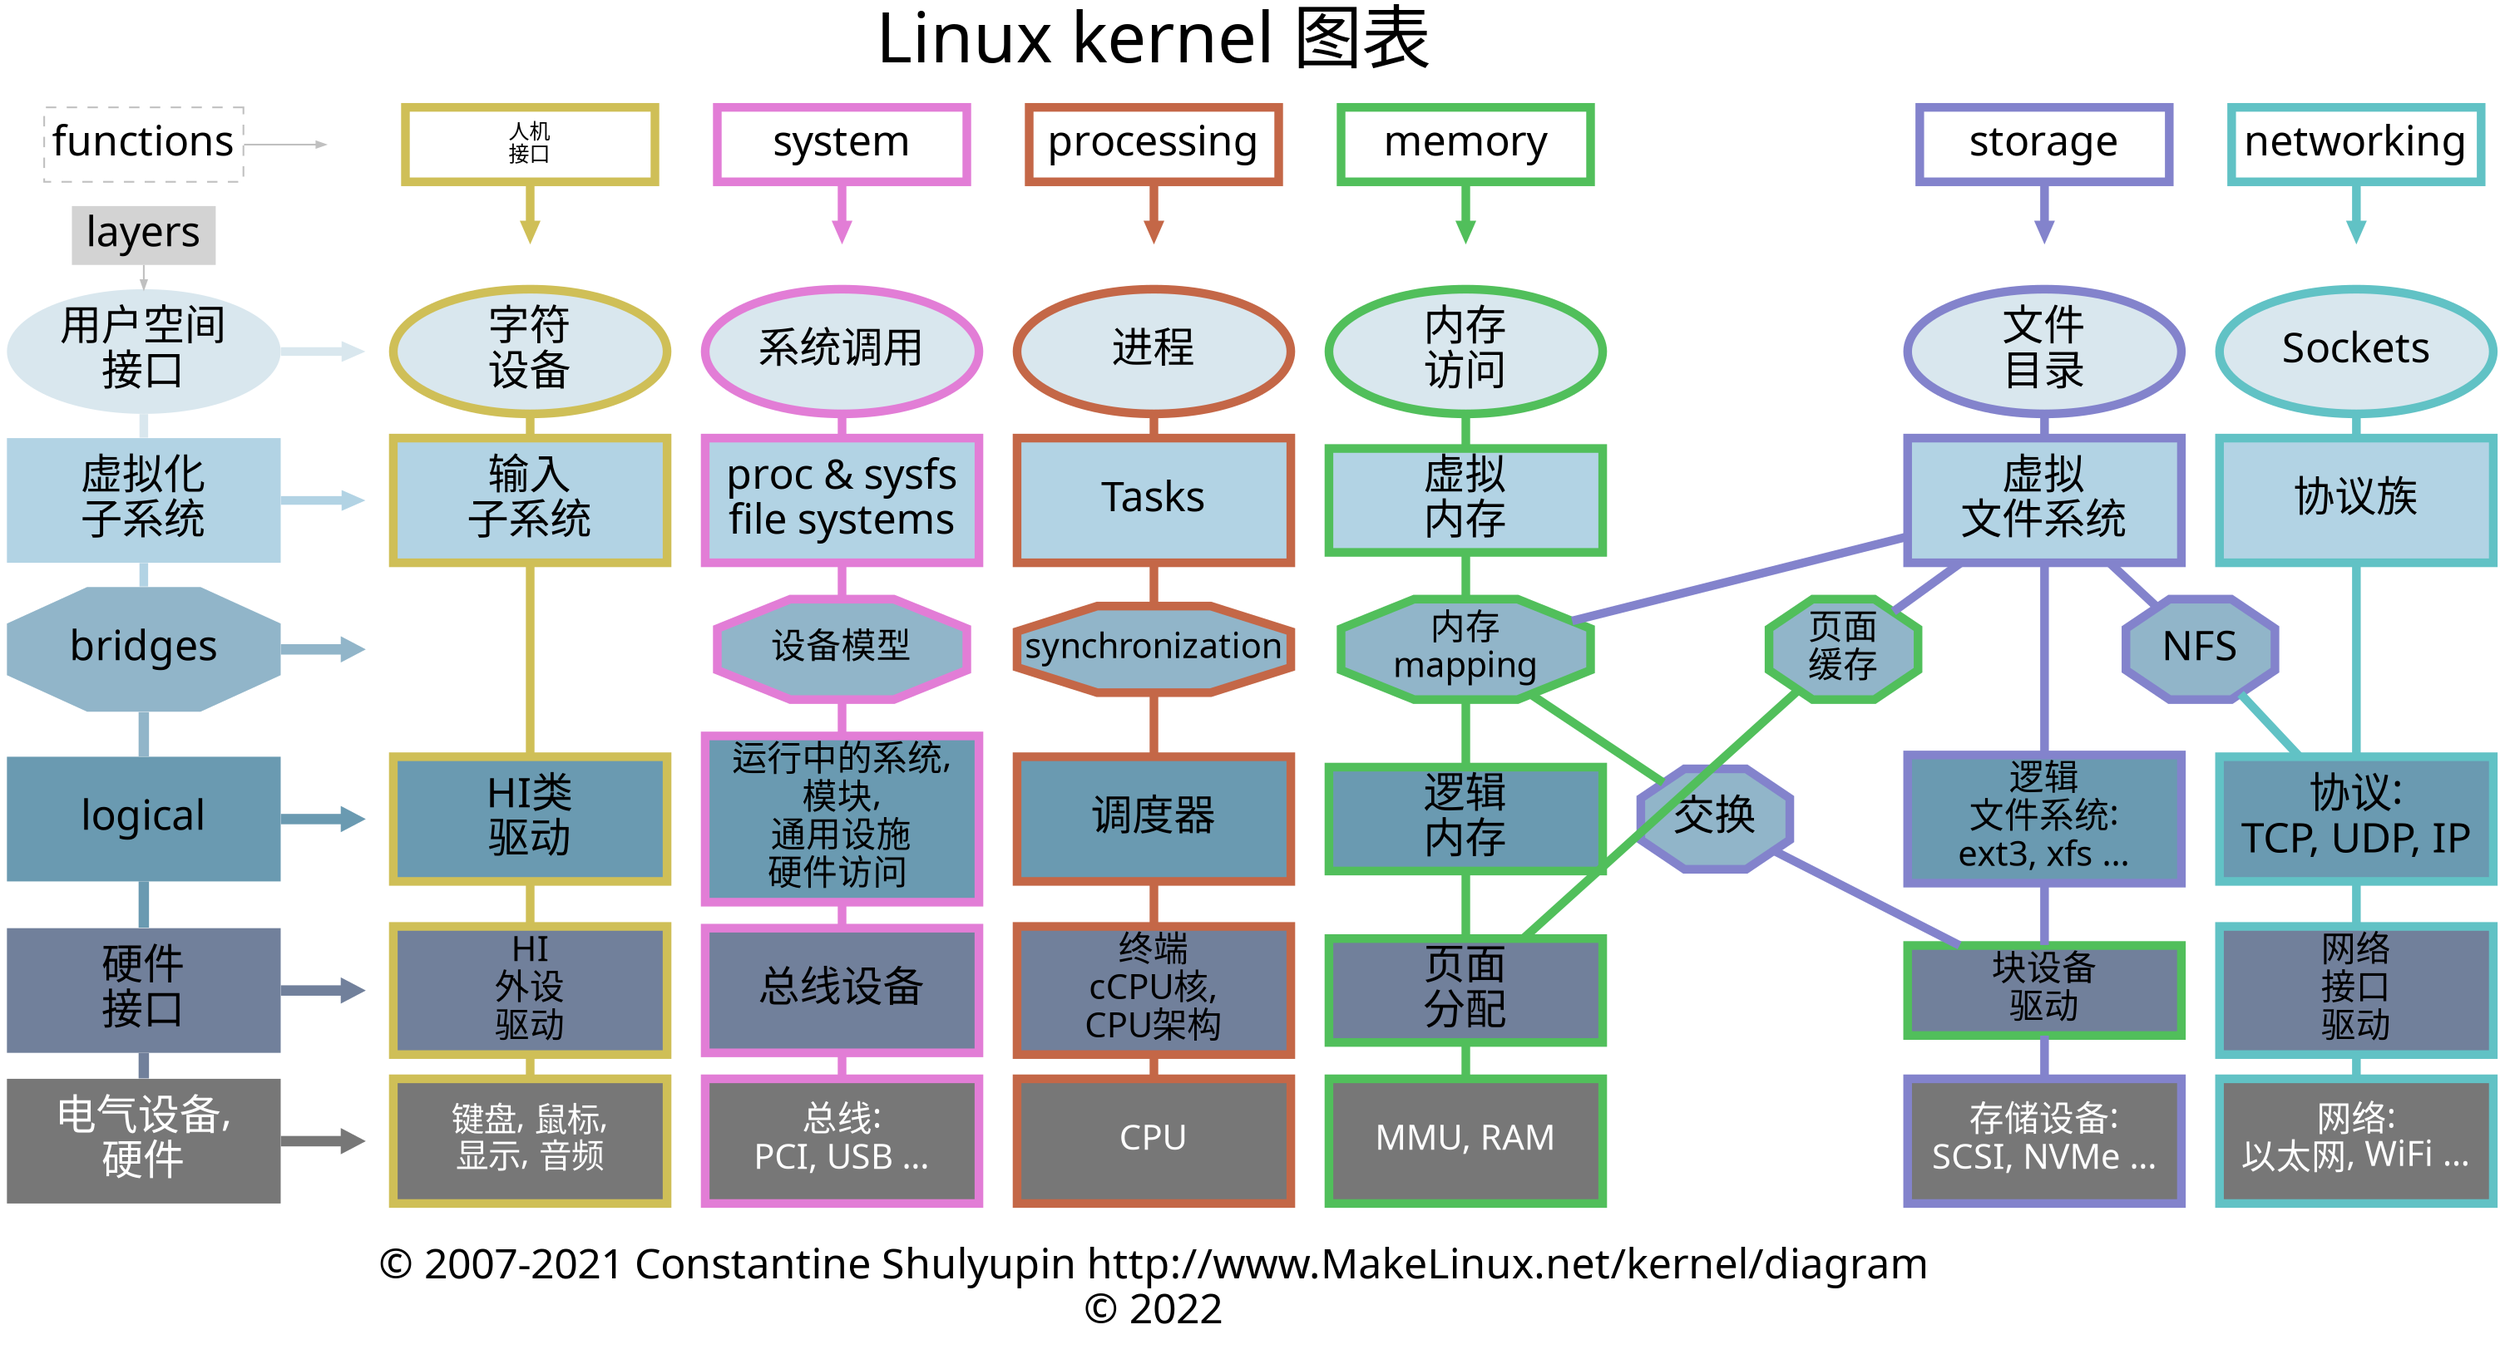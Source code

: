 digraph "Linux_kernel_diagram" {
	graph [

		newrank = true,
		nodesep = 0.3,
		ranksep = 0.2,
		overlap = true,
		splines = false,
	]
	node [
		fixedsize = false,
		fontname = Ubuntu
		fontsize = 24,
		height = 1,
		shape = box,
		style = "filled,setlinewidth(5)",
		width = 2.2
	]
	edge [

		arrowhead = none,
		arrowsize = 0.5,
		labelfontname = "Ubuntu",
		weight = 10,
		style = "filled,setlinewidth(5)"
	]
	subgraph system {
		node [color = "#e27dd6ff"]
		edge [color = "#e27dd6ff"]
		system_ [
			fixedsize = true,
			height = 0,
			shape = point,
			style = invis,
			shape = point
		]
		system [
			URL = "https://en.wikibooks.org/wiki/The_Linux_Kernel/System",
			fillcolor = white,
			fixedsize = true,
			height = 0.6,
			row = func,
			width = 2]
		system -> system_ [
			arrowhead = "",
			row = func]
				SCI [
			URL = "https://en.wikibooks.org/wiki/The_Linux_Kernel/Syscalls",
			fillcolor = "#d9e7ee",
			fixedsize = true,
			label = "系统调用",
			row = usr,
			shape = ellipse]
		sysfs [
			fillcolor = "#b2d3e4",
			label = "proc & sysfs\nfile systems"]
		SCI -> sysfs
		DM [
			fillcolor = "#91b5c9",
			fixedsize = true,
			fontsize = 20,
			height = 0.8,
			label = "设备模型",
			shape = octagon,
			width = 2]
		sysfs -> DM
		log_sys [
			fillcolor = "#6a9ab1",
			fontsize = 20,
			label = "运行中的系统,\n模块,\n通用设施\n硬件访问 "]
		DM -> log_sys
		bus_drv [
			fillcolor = "#71809b",
			label = "总线设备"]
		log_sys -> bus_drv
		buses [
			fillcolor = "#777777",
			fontcolor = white,
			fontsize = 20,
			label = "总线:\nPCI, USB ...",
			row = chip]
		bus_drv -> buses
	}
	subgraph networking {
		node [ color = "#61c2c5"]
		edge [ color = "#61c2c5"]
		networking_ [
			fixedsize = true,
			height = 0,
			shape = point,
			style = invis,
			shape = point
				width = 0]
		networking [
			URL = "https://en.wikibooks.org/wiki/The_Linux_Kernel/Networking",
			fillcolor = white,
			fixedsize = true,
			height = 0.6,
			row = func,
			width = 2]
		networking -> networking_ [
			arrowhead = "",
			row = func]
		sock [
			fillcolor = "#d9e7ee",
			fixedsize = true,
			label = Sockets,
			row = usr,
			shape = ellipse]
		prot_fam [
			fillcolor = "#b2d3e4",
			label = "协议族"]
		sock -> prot_fam
		log_prot [
			fillcolor = "#6a9ab1",
			label = "协议:\nTCP, UDP, IP"]
		prot_fam -> log_prot
		netif [
			fillcolor = "#71809b",
			fontsize = 20,
			label = "网络\n接口\n驱动"]
		log_prot -> netif
		net_hw [
			fillcolor = "#777777",
			fontcolor = white,
			fontsize = 20,
			label = "网络:\n以太网, WiFi ...",
			row = chip]
		netif -> net_hw
		NFS [
			color = "#8383cc",
			fillcolor = "#91b5c9",
			fixedsize = true,
			height = 0.8,
			label = NFS,
			shape = octagon,
			width = 1.2]
		NFS -> log_prot [ weight = 0]
	}
	subgraph processing {
		node [ color = "#c46747"]
		edge [ color = "#c46747"]
		processing_ [
			fixedsize = true,
			height = 0,
			shape = point
				style = invis,
			width = 0]
		processing [
			URL = "https://en.wikibooks.org/wiki/The_Linux_Kernel/Processing",
			fillcolor = white,
			fixedsize = true,
			height = 0.6,
			row = func,
			width = 2]
		processing -> processing_ [
			arrowhead = "",
			row = func]
		proc [
			fillcolor = "#d9e7ee",
			fixedsize = true,
			label = "进程",
			row = usr,
			shape = ellipse]
		Tasks [
			fillcolor = "#b2d3e4"]
		proc -> Tasks
		sync [
			fillcolor = "#91b5c9",
			fixedsize = true,
			fontsize = 20,
			fontname = "Ubuntu Condensed"
				label = synchronization,
			height = 0.7,
			//width = 2,
			shape = octagon]
		Tasks -> sync
		sched [
			fillcolor = "#6a9ab1",
			label = "调度器"]
		sync -> sched
		IRQ [
			fillcolor = "#71809b",
			fontsize = 20,
			label = "终端\ncCPU核,\nCPU架构"]
		sched -> IRQ
		CPU [
			fillcolor = "#777777",
			fontcolor = white,
			fontsize = 20,
			row = chip]
		IRQ -> CPU
	}	// processing
	subgraph mem {
		node [
			color = "#51bf5b",
			height = 0.5
		]
		edge [ color = "#51bf5b"]
		MA [
			color = "#51bf5b",
			fillcolor = "#d9e7ee",
			fixedsize = true,
			label = "内存\n访问",
			row = usr,
			height = 1,
			shape = ellipse]
		MA -> VM
		mmap [
			fillcolor = "#91b5c9",
			fixedsize = true,
			fontsize = 20,
			height = 0.8,
			label = "内存\nmapping",
			shape = octagon,
			width = 2]
		mmap -> log_mem
		log_mem -> PA
		//VFS -> SW [ style = invis]
		SW [
			color = "#8383cc",
			fillcolor = "#91b5c9",
			fixedsize = true,
			label = "交换",
			height = 0.8,
			shape = octagon,
			width = 1.2]
		mmap -> SW [ weight = 1]
		SW -> block [
			color = "#8383cc", weight = 1]
		PA [
			fillcolor = "#71809b",
			label = "页面\n分配"
		]
		PC -> PA [weight = 0 color="#51bf5b"]
		RAM [
			color = "#51bf5b",
			fillcolor = "#777777",
			fontcolor = white,
			fontsize = 20,
			label = "MMU, RAM",
			height = 1,
			row = chip]
		PA -> RAM
		memory -> memory_ [
			arrowhead = "",
			row = func]
		VM -> mmap
	}	// mem
	subgraph storage {
		node [ color = "#8383cc"]
		edge [ color = "#8383cc"]
		NFS;
		storage_ [
			shape = point,
			fixedsize = true,
			height = 0,
			style = invis,
			width = 0]
		storage [
			URL = "https://en.wikibooks.org/wiki/The_Linux_Kernel/Storage",
			fillcolor = white,
			fixedsize = true,
			height = 0.6,
			row = func,
			width = 2]
		storage -> storage_ [
			arrowhead = "",
			row = func]
		FS [
			fillcolor = "#d9e7ee",
			fixedsize = true,
			label = "文件\n目录",
			row = usr,
			shape = ellipse]
		VFS [
			fillcolor = "#b2d3e4",
			label = "虚拟\n文件系统"]
		FS -> VFS
		VFS -> mmap [ weight = 0]
		VFS -> NFS [
			weight = 0]
		logFS [
			fillcolor = "#6a9ab1",
			fontsize = 20,
			label = "逻辑\n文件系统:\next3, xfs ..."]
		VFS -> logFS
		PC [
			fillcolor = "#91b5c9",
			fixedsize = true,
			fontsize = 20,
			height = 0.8,
			label = "页面\n缓存",
			shape = octagon,
			width = 1.2]
		VFS -> PC [ weight = 0]
		block [
			fillcolor = "#71809b",
			fontsize = 20,
			label = "块设备\n驱动"]
		logFS -> block
		SD [
			fillcolor = "#777777",
			fontcolor = white,
			fontsize = 20,
			label = "存储设备:\nSCSI, NVMe ...",
			row = chip]
		block -> SD
	}	// storge
	subgraph HI {
		node [color = "#cfbf57ff"]
		edge [
			color = "#cfbf57ff",
			weight = 10
		]
		HI_ [
			fixedsize = true,
			height = 0,
			shape = point,
			style = invis,
			width = 0]
		HI [
			URL = "https://en.wikibooks.org/wiki/The_Linux_Kernel/Human_interfaces",
			fillcolor = white,
			fixedsize = true,
			fontsize = 12,
			height = 0.6,
			label = "人机\n接口",
			row = func,
			width = 2]
		HI -> HI_ [
			arrowhead = "",
			row = func]
		char [
			fillcolor = "#d9e7ee",
			fixedsize = true,
			label = "字符\n设备",
			row = usr,
			shape = ellipse]
		input [
			fillcolor = "#b2d3e4",
			label = "输入\n子系统"]
		char -> input
		F7 [
			fillcolor = "#6a9ab1",
			label = "HI类\n驱动"]
		input -> F7
		HID [
			fillcolor = "#71809b",
			fontsize = 20,
			URL = "https://www.kernel.org/doc/html/latest/hid/",
			label = "HI\n外设\n驱动"]
		F7 -> HID
		display [
			fillcolor = "#777777",
			fontcolor = white,
			fontsize = 19,
			label = "键盘, 鼠标,\n显示, 音频",
			row = chip]
		HID -> display
	} // HI
	subgraph functions {
		graph [
			rank = same]
		edge [
			style = invis,
			weight = 1
		]
		system;
		networking;
		system -> processing [ weight = 1]
		storage -> networking [ weight = 1]
		memory [
			color = "#51bf5b",
			URL = "https://en.wikibooks.org/wiki/The_Linux_Kernel/Memory",
			fillcolor = white,
			fixedsize = true,
			height = 0.6,
			row = func,
			width = 2]
		memory -> storage [ weight = 1]
		processing -> memory [
			weight = 1]
		functions_ [
			fixedsize = true,
			height = 0,
			shape = point
			style = invis,
			width = 0]
		functions_ -> HI -> system [ weight = 1]
		functions [
			color = gray,
			tooltip = "每列代表了内核的主要功能",
			URL = "http://www.makelinux.net/ldd3/chp-1-sect-2.shtml",
			fillcolor = gray,
			fixedsize = true,
			height = 0.6,
			row = func,
			style = dashed,
			width = 1.6]
		functions -> functions_ [
			arrowhead = "",
			color = gray,
			style = "",
			weight = ""]
	}
	subgraph interfaces {
		graph [ rank = same]
		SCI;
		sock;
		FS;
		proc;
		char;
		usr_ [
			fixedsize = true,
			height = 0,
			shape = point
				style = invis,
			width = 0.5]
		usr [
			fillcolor = "#d9e7eeff",
			fixedsize = true,
			label = "用户空间\n接口",
			row = usr,
			shape = ellipse,
			style = "filled,setlinewidth(0)"]
		MA;
	}
	{
		edge [ style = invis weight = 10 ]
		system_;
		SCI;
		system_ -> SCI;
		networking_;
		sock;
		networking_ -> sock;
		storage_;
		FS;
		storage_ -> FS;
		processing_;
		proc;
		processing_ -> proc;
		HI_;
		char;
		HI_ -> char;
		MA;
		memory_ [
			fixedsize = true,
			height = 0,
			shape = point,
			style = invis,
			width = 0]
		memory_ -> MA;
	}
	subgraph virtual {
		graph [
			rank = same]
		sysfs;
		prot_fam;
		VFS;
		Tasks;
		input;
		D0 [
			fixedsize = true,
			height = 0,
			shape = point,
			style = invis,
			width = 0]
		virt [
			fillcolor = "#b2d3e4",
			label = "虚拟化\n子系统",
			URL = "https://en.wikipedia.org/wiki/Proxy_pattern",
			tooltip = "用户空间接口和真实内部实现之间的代理",
			style = "filled,setlinewidth(0)"]
		VM [
			color = "#51bf5b",
			fillcolor = "#b2d3e4",
			label = "虚拟\n内存"]
	}
	subgraph bridges {
		graph [
			rank = same]
		bridges [
			fillcolor = "#91b5c9",
			shape = octagon,
			tooltip = "不同网络接口之间的网桥",
			URL = "https://en.wikipedia.org/wiki/Bridge_pattern",
			style = "filled,setlinewidth(0)"]
		DM;
		NFS;
		mmap;
		sync;
		E0 [
			fixedsize = true,
			height = 0,
			shape = point,
			style = invis,
			width = 0]
		//PC
	}
	subgraph logical {
		graph [
			rank = same]
		log_sys;
		log_prot;
		logFS;
		sched;
		F7;
		F0 [
			fixedsize = true,
			height = 0,
			shape = point,
			style = invis,
			width = 0]
		logical [
			fillcolor = "#6a9ab1",
			style = "filled,setlinewidth(0)"]
		log_mem [
			color = "#51bf5b",
			fillcolor = "#6a9ab1",
			label = "逻辑\n内存"]
		//SW
	}
	subgraph HWI {
		graph [ rank = same]
		HWI [
			fillcolor = "#71809b",
			label = "硬件\n接口",
			style = "filled,setlinewidth(0)"]
		bus_drv;
		netif;
		block;
		//PA;
		IRQ;
		HID;
		G0 [
			fixedsize = true,
			height = 0,
			shape = point,
			style = invis,
			width = 0]
	}
	subgraph HW {
		graph [
			rank = same]
		HW [
			fillcolor = "#777777",
			fontcolor = white,
			label = "电气设备,\n硬件",
			row = chip,
			style = "filled,setlinewidth(0)"]
		buses;
		net_hw;
		SD;
		CPU;
		display;
		H0 [
			fixedsize = true,
			height = 0,
			shape = point,
			style = invis,
			width = 0]
		RAM;
	}
	bottom [
		label = "© 2007-2021 Constantine Shulyupin http://www.MakeLinux.net/kernel/diagram\n© 2022",
		shape = plaintext,
		style = ""]
	CPU -> bottom [
		style = invis]
	layers [
		fillcolor = lightgray,
		tooltip = "功能被大致的划分为一些层级",
		height = 0.1,
		style = "filled,setlinewidth(0)",
		width = 0.5]
	functions -> layers [
		style = invis ]
	usr -> usr_ [
		arrowhead = "",
		color = "#d9e7eeff",
		minlen = 2]
	usr -> virt [
		color = "#d9e7eeff"]
	virt -> D0 [
		arrowhead = "",
		color = "#b2d3e4",
		minlen = 2]
	virt -> bridges [
		color = "#b2d3e4"]
	bridges -> E0 [
		arrowhead = "",
		color = "#91b5c9",
		minlen = 2,
		style = "filled,setlinewidth(6)",
		weight = ""]
	bridges -> logical [
		color = "#91b5c9",
		style = "filled,setlinewidth(6)"]
	logical -> F0 [
		arrowhead = "",
		color = "#6a9ab1",
		minlen = 2,
		row = logical,
		style = "filled,setlinewidth(6)",
		weight = ""]
	logical -> HWI [
		color = "#6a9ab1",
		row = logical,
		style = "filled,setlinewidth(6)"]
	HWI -> G0 [
		arrowhead = "",
		color = "#71809b",
		minlen = 2,
		row = HWI,
		style = "filled,setlinewidth(6)",
		weight = ""]
	HWI -> HW [
		color = "#71809b",
		row = HWI,
		style = "filled,setlinewidth(6)"]
	HW -> H0 [
		arrowhead = "",
		color = "#777777",
		minlen = 2,
		row = chip,
		style = "filled,setlinewidth(6)",
		weight = ""]
	layers -> usr [
		arrowhead = "",
		color = gray,
		style = "filled,setlinewidth(1)"]
	LKD [
		fontsize = 40,
		label = "Linux kernel 图表",
		shape = plain,
		style = ""]
	LKD -> processing [ style = invis]
}
